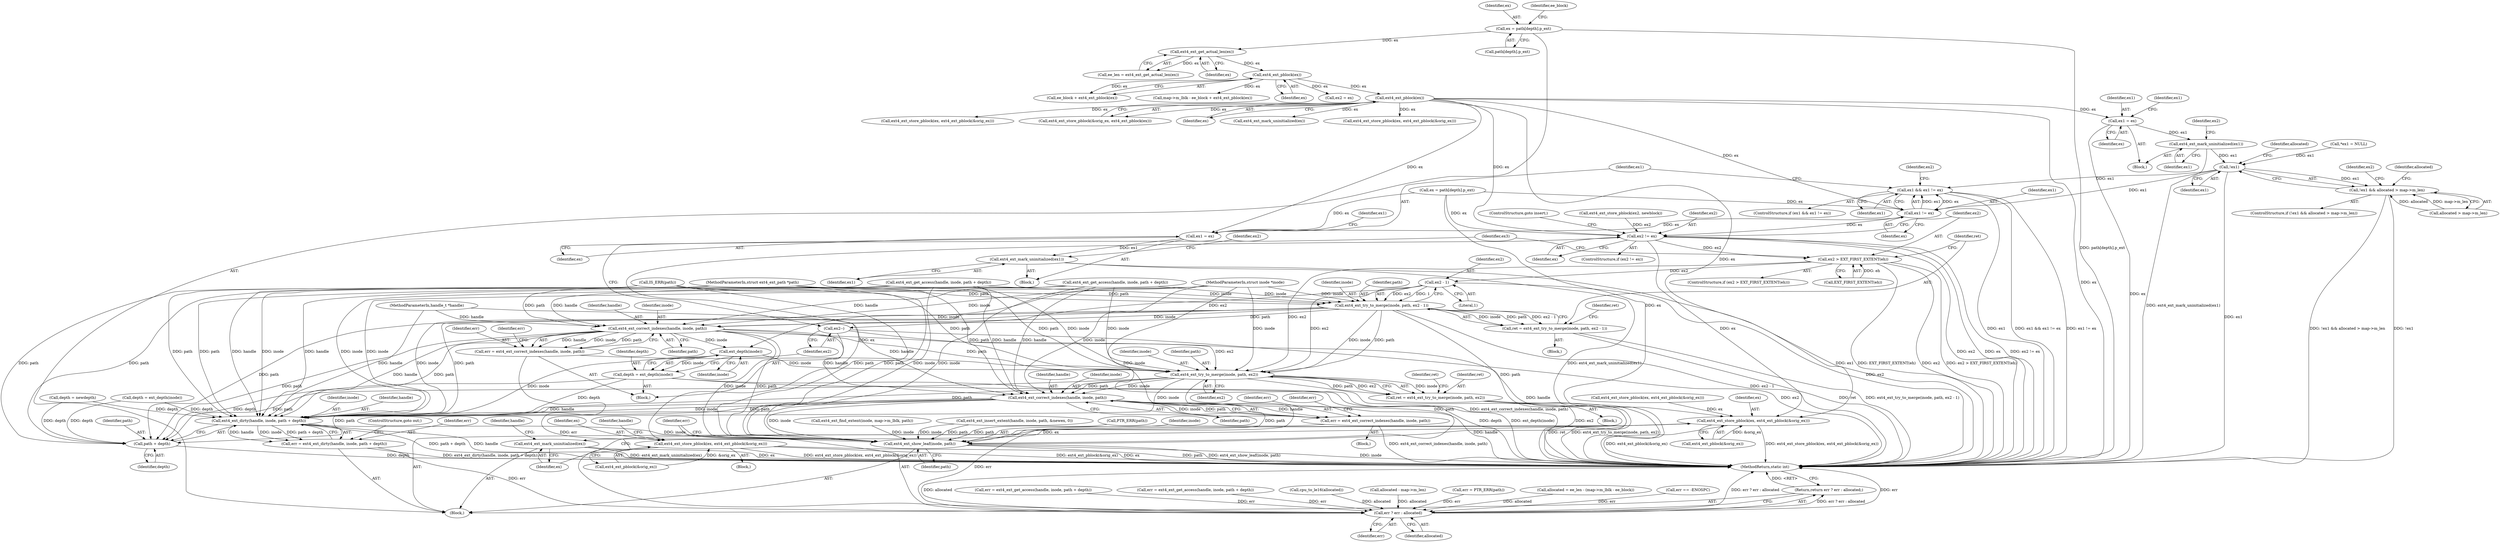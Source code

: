 digraph "1_linux_667eff35a1f56fa74ce98a0c7c29a40adc1ba4e3@pointer" {
"1000357" [label="(Call,ex1 = ex)"];
"1000285" [label="(Call,ext4_ext_pblock(ex))"];
"1000264" [label="(Call,ext4_ext_pblock(ex))"];
"1000245" [label="(Call,ext4_ext_get_actual_len(ex))"];
"1000230" [label="(Call,ex = path[depth].p_ext)"];
"1000370" [label="(Call,ext4_ext_mark_uninitialized(ex1))"];
"1000378" [label="(Call,!ex1)"];
"1000377" [label="(Call,!ex1 && allocated > map->m_len)"];
"1000799" [label="(Call,ex1 && ex1 != ex)"];
"1000801" [label="(Call,ex1 != ex)"];
"1000805" [label="(Call,ex1 = ex)"];
"1000818" [label="(Call,ext4_ext_mark_uninitialized(ex1))"];
"1000842" [label="(Call,ex2 != ex)"];
"1000847" [label="(Call,ex2 > EXT_FIRST_EXTENT(eh))"];
"1000857" [label="(Call,ex2 - 1)"];
"1000854" [label="(Call,ext4_ext_try_to_merge(inode, path, ex2 - 1))"];
"1000852" [label="(Call,ret = ext4_ext_try_to_merge(inode, path, ex2 - 1))"];
"1000865" [label="(Call,ext4_ext_correct_indexes(handle, inode, path))"];
"1000863" [label="(Call,err = ext4_ext_correct_indexes(handle, inode, path))"];
"1000972" [label="(Call,err ? err : allocated)"];
"1000971" [label="(Return,return err ? err : allocated;)"];
"1000874" [label="(Call,ext_depth(inode))"];
"1000872" [label="(Call,depth = ext_depth(inode))"];
"1000902" [label="(Call,ext4_ext_dirty(handle, inode, path + depth))"];
"1000900" [label="(Call,err = ext4_ext_dirty(handle, inode, path + depth))"];
"1000968" [label="(Call,ext4_ext_show_leaf(inode, path))"];
"1000905" [label="(Call,path + depth)"];
"1000884" [label="(Call,ext4_ext_try_to_merge(inode, path, ex2))"];
"1000882" [label="(Call,ret = ext4_ext_try_to_merge(inode, path, ex2))"];
"1000893" [label="(Call,ext4_ext_correct_indexes(handle, inode, path))"];
"1000891" [label="(Call,err = ext4_ext_correct_indexes(handle, inode, path))"];
"1000876" [label="(Call,ex2--)"];
"1000950" [label="(Call,ext4_ext_store_pblock(ex, ext4_ext_pblock(&orig_ex)))"];
"1000991" [label="(Call,ext4_ext_store_pblock(ex, ext4_ext_pblock(&orig_ex)))"];
"1000996" [label="(Call,ext4_ext_mark_uninitialized(ex))"];
"1000885" [label="(Identifier,inode)"];
"1000876" [label="(Call,ex2--)"];
"1000866" [label="(Identifier,handle)"];
"1000882" [label="(Call,ret = ext4_ext_try_to_merge(inode, path, ex2))"];
"1000852" [label="(Call,ret = ext4_ext_try_to_merge(inode, path, ex2 - 1))"];
"1000996" [label="(Call,ext4_ext_mark_uninitialized(ex))"];
"1000890" [label="(Block,)"];
"1000373" [label="(Identifier,ex2)"];
"1000859" [label="(Literal,1)"];
"1000266" [label="(Call,ex2 = ex)"];
"1000381" [label="(Identifier,allocated)"];
"1000262" [label="(Call,ee_block + ext4_ext_pblock(ex))"];
"1000371" [label="(Identifier,ex1)"];
"1000648" [label="(Call,ext4_ext_store_pblock(ex, ext4_ext_pblock(&orig_ex)))"];
"1000900" [label="(Call,err = ext4_ext_dirty(handle, inode, path + depth))"];
"1000873" [label="(Identifier,depth)"];
"1000219" [label="(Call,depth = ext_depth(inode))"];
"1000693" [label="(Call,ext4_ext_find_extent(inode, map->m_lblk, path))"];
"1000425" [label="(Call,ext4_ext_store_pblock(ex, ext4_ext_pblock(&orig_ex)))"];
"1000803" [label="(Identifier,ex)"];
"1000285" [label="(Call,ext4_ext_pblock(ex))"];
"1000231" [label="(Identifier,ex)"];
"1000819" [label="(Identifier,ex1)"];
"1000133" [label="(MethodParameterIn,struct inode *inode)"];
"1000865" [label="(Call,ext4_ext_correct_indexes(handle, inode, path))"];
"1000971" [label="(Return,return err ? err : allocated;)"];
"1000877" [label="(Identifier,ex2)"];
"1000864" [label="(Identifier,err)"];
"1000845" [label="(ControlStructure,goto insert;)"];
"1000974" [label="(Identifier,err)"];
"1000906" [label="(Identifier,path)"];
"1000230" [label="(Call,ex = path[depth].p_ext)"];
"1000892" [label="(Identifier,err)"];
"1000232" [label="(Call,path[depth].p_ext)"];
"1000132" [label="(MethodParameterIn,handle_t *handle)"];
"1000356" [label="(Block,)"];
"1000905" [label="(Call,path + depth)"];
"1000801" [label="(Call,ex1 != ex)"];
"1000950" [label="(Call,ext4_ext_store_pblock(ex, ext4_ext_pblock(&orig_ex)))"];
"1000889" [label="(Identifier,ret)"];
"1000258" [label="(Call,map->m_lblk - ee_block + ext4_ext_pblock(ex))"];
"1000862" [label="(Block,)"];
"1000282" [label="(Call,ext4_ext_store_pblock(&orig_ex, ext4_ext_pblock(ex)))"];
"1000901" [label="(Identifier,err)"];
"1000855" [label="(Identifier,inode)"];
"1000377" [label="(Call,!ex1 && allocated > map->m_len)"];
"1000715" [label="(Call,ex = path[depth].p_ext)"];
"1000883" [label="(Identifier,ret)"];
"1000891" [label="(Call,err = ext4_ext_correct_indexes(handle, inode, path))"];
"1000359" [label="(Identifier,ex)"];
"1000286" [label="(Identifier,ex)"];
"1000246" [label="(Identifier,ex)"];
"1000380" [label="(Call,allocated > map->m_len)"];
"1000387" [label="(Identifier,ex2)"];
"1000370" [label="(Call,ext4_ext_mark_uninitialized(ex1))"];
"1000847" [label="(Call,ex2 > EXT_FIRST_EXTENT(eh))"];
"1000135" [label="(MethodParameterIn,struct ext4_ext_path *path)"];
"1000294" [label="(Call,err = ext4_ext_get_access(handle, inode, path + depth))"];
"1000856" [label="(Identifier,path)"];
"1000395" [label="(Identifier,allocated)"];
"1000881" [label="(Block,)"];
"1000875" [label="(Identifier,inode)"];
"1000243" [label="(Call,ee_len = ext4_ext_get_actual_len(ex))"];
"1000880" [label="(Identifier,ex3)"];
"1000952" [label="(Call,ext4_ext_pblock(&orig_ex))"];
"1000851" [label="(Block,)"];
"1000832" [label="(Call,ext4_ext_store_pblock(ex2, newblock))"];
"1000861" [label="(Identifier,ret)"];
"1000908" [label="(ControlStructure,goto out;)"];
"1000853" [label="(Identifier,ret)"];
"1000238" [label="(Identifier,ee_block)"];
"1000854" [label="(Call,ext4_ext_try_to_merge(inode, path, ex2 - 1))"];
"1000423" [label="(Call,ext4_ext_mark_uninitialized(ex))"];
"1000991" [label="(Call,ext4_ext_store_pblock(ex, ext4_ext_pblock(&orig_ex)))"];
"1000912" [label="(Call,ext4_ext_insert_extent(handle, inode, path, &newex, 0))"];
"1000730" [label="(Call,err = ext4_ext_get_access(handle, inode, path + depth))"];
"1000804" [label="(Block,)"];
"1000896" [label="(Identifier,path)"];
"1000839" [label="(Call,cpu_to_le16(allocated))"];
"1000826" [label="(Identifier,ex2)"];
"1000874" [label="(Call,ext_depth(inode))"];
"1000904" [label="(Identifier,inode)"];
"1000907" [label="(Identifier,depth)"];
"1000898" [label="(Identifier,err)"];
"1000821" [label="(Identifier,ex2)"];
"1000705" [label="(Call,PTR_ERR(path))"];
"1000846" [label="(ControlStructure,if (ex2 > EXT_FIRST_EXTENT(eh)))"];
"1000818" [label="(Call,ext4_ext_mark_uninitialized(ex1))"];
"1000379" [label="(Identifier,ex1)"];
"1000951" [label="(Identifier,ex)"];
"1000993" [label="(Call,ext4_ext_pblock(&orig_ex))"];
"1000700" [label="(Call,IS_ERR(path))"];
"1000807" [label="(Identifier,ex)"];
"1000858" [label="(Identifier,ex2)"];
"1000264" [label="(Call,ext4_ext_pblock(ex))"];
"1001006" [label="(MethodReturn,static int)"];
"1000884" [label="(Call,ext4_ext_try_to_merge(inode, path, ex2))"];
"1000997" [label="(Identifier,ex)"];
"1000902" [label="(Call,ext4_ext_dirty(handle, inode, path + depth))"];
"1000868" [label="(Identifier,path)"];
"1000848" [label="(Identifier,ex2)"];
"1000602" [label="(Call,allocated - map->m_len)"];
"1000956" [label="(Identifier,handle)"];
"1000968" [label="(Call,ext4_ext_show_leaf(inode, path))"];
"1000703" [label="(Call,err = PTR_ERR(path))"];
"1000296" [label="(Call,ext4_ext_get_access(handle, inode, path + depth))"];
"1000265" [label="(Identifier,ex)"];
"1000357" [label="(Call,ex1 = ex)"];
"1000799" [label="(Call,ex1 && ex1 != ex)"];
"1000972" [label="(Call,err ? err : allocated)"];
"1000245" [label="(Call,ext4_ext_get_actual_len(ex))"];
"1000870" [label="(Identifier,err)"];
"1000844" [label="(Identifier,ex)"];
"1000926" [label="(Block,)"];
"1000857" [label="(Call,ex2 - 1)"];
"1000903" [label="(Identifier,handle)"];
"1000358" [label="(Identifier,ex1)"];
"1000842" [label="(Call,ex2 != ex)"];
"1000337" [label="(Call,ext4_ext_store_pblock(ex, ext4_ext_pblock(&orig_ex)))"];
"1000136" [label="(Block,)"];
"1000863" [label="(Call,err = ext4_ext_correct_indexes(handle, inode, path))"];
"1000802" [label="(Identifier,ex1)"];
"1000894" [label="(Identifier,handle)"];
"1000999" [label="(Identifier,handle)"];
"1000992" [label="(Identifier,ex)"];
"1000872" [label="(Call,depth = ext_depth(inode))"];
"1000975" [label="(Identifier,allocated)"];
"1000378" [label="(Call,!ex1)"];
"1000895" [label="(Identifier,inode)"];
"1000841" [label="(ControlStructure,if (ex2 != ex))"];
"1000969" [label="(Identifier,inode)"];
"1000798" [label="(ControlStructure,if (ex1 && ex1 != ex))"];
"1000800" [label="(Identifier,ex1)"];
"1000732" [label="(Call,ext4_ext_get_access(handle, inode, path + depth))"];
"1000886" [label="(Identifier,path)"];
"1000970" [label="(Identifier,path)"];
"1000686" [label="(Call,depth = newdepth)"];
"1000887" [label="(Identifier,ex2)"];
"1000141" [label="(Call,*ex1 = NULL)"];
"1000247" [label="(Call,allocated = ee_len - (map->m_lblk - ee_block))"];
"1000362" [label="(Identifier,ex1)"];
"1000805" [label="(Call,ex1 = ex)"];
"1000849" [label="(Call,EXT_FIRST_EXTENT(eh))"];
"1000973" [label="(Identifier,err)"];
"1000893" [label="(Call,ext4_ext_correct_indexes(handle, inode, path))"];
"1000810" [label="(Identifier,ex1)"];
"1000921" [label="(Call,err == -ENOSPC)"];
"1000806" [label="(Identifier,ex1)"];
"1000843" [label="(Identifier,ex2)"];
"1000867" [label="(Identifier,inode)"];
"1000376" [label="(ControlStructure,if (!ex1 && allocated > map->m_len))"];
"1000357" -> "1000356"  [label="AST: "];
"1000357" -> "1000359"  [label="CFG: "];
"1000358" -> "1000357"  [label="AST: "];
"1000359" -> "1000357"  [label="AST: "];
"1000362" -> "1000357"  [label="CFG: "];
"1000357" -> "1001006"  [label="DDG: ex"];
"1000285" -> "1000357"  [label="DDG: ex"];
"1000357" -> "1000370"  [label="DDG: ex1"];
"1000285" -> "1000282"  [label="AST: "];
"1000285" -> "1000286"  [label="CFG: "];
"1000286" -> "1000285"  [label="AST: "];
"1000282" -> "1000285"  [label="CFG: "];
"1000285" -> "1001006"  [label="DDG: ex"];
"1000285" -> "1000282"  [label="DDG: ex"];
"1000264" -> "1000285"  [label="DDG: ex"];
"1000285" -> "1000337"  [label="DDG: ex"];
"1000285" -> "1000423"  [label="DDG: ex"];
"1000285" -> "1000648"  [label="DDG: ex"];
"1000285" -> "1000801"  [label="DDG: ex"];
"1000285" -> "1000805"  [label="DDG: ex"];
"1000285" -> "1000842"  [label="DDG: ex"];
"1000285" -> "1000991"  [label="DDG: ex"];
"1000264" -> "1000262"  [label="AST: "];
"1000264" -> "1000265"  [label="CFG: "];
"1000265" -> "1000264"  [label="AST: "];
"1000262" -> "1000264"  [label="CFG: "];
"1000264" -> "1000258"  [label="DDG: ex"];
"1000264" -> "1000262"  [label="DDG: ex"];
"1000245" -> "1000264"  [label="DDG: ex"];
"1000264" -> "1000266"  [label="DDG: ex"];
"1000245" -> "1000243"  [label="AST: "];
"1000245" -> "1000246"  [label="CFG: "];
"1000246" -> "1000245"  [label="AST: "];
"1000243" -> "1000245"  [label="CFG: "];
"1000245" -> "1000243"  [label="DDG: ex"];
"1000230" -> "1000245"  [label="DDG: ex"];
"1000230" -> "1000136"  [label="AST: "];
"1000230" -> "1000232"  [label="CFG: "];
"1000231" -> "1000230"  [label="AST: "];
"1000232" -> "1000230"  [label="AST: "];
"1000238" -> "1000230"  [label="CFG: "];
"1000230" -> "1001006"  [label="DDG: path[depth].p_ext"];
"1000370" -> "1000356"  [label="AST: "];
"1000370" -> "1000371"  [label="CFG: "];
"1000371" -> "1000370"  [label="AST: "];
"1000373" -> "1000370"  [label="CFG: "];
"1000370" -> "1001006"  [label="DDG: ext4_ext_mark_uninitialized(ex1)"];
"1000370" -> "1000378"  [label="DDG: ex1"];
"1000378" -> "1000377"  [label="AST: "];
"1000378" -> "1000379"  [label="CFG: "];
"1000379" -> "1000378"  [label="AST: "];
"1000381" -> "1000378"  [label="CFG: "];
"1000377" -> "1000378"  [label="CFG: "];
"1000378" -> "1001006"  [label="DDG: ex1"];
"1000378" -> "1000377"  [label="DDG: ex1"];
"1000141" -> "1000378"  [label="DDG: ex1"];
"1000378" -> "1000799"  [label="DDG: ex1"];
"1000378" -> "1000801"  [label="DDG: ex1"];
"1000377" -> "1000376"  [label="AST: "];
"1000377" -> "1000380"  [label="CFG: "];
"1000380" -> "1000377"  [label="AST: "];
"1000387" -> "1000377"  [label="CFG: "];
"1000395" -> "1000377"  [label="CFG: "];
"1000377" -> "1001006"  [label="DDG: !ex1 && allocated > map->m_len"];
"1000377" -> "1001006"  [label="DDG: !ex1"];
"1000380" -> "1000377"  [label="DDG: allocated"];
"1000380" -> "1000377"  [label="DDG: map->m_len"];
"1000799" -> "1000798"  [label="AST: "];
"1000799" -> "1000800"  [label="CFG: "];
"1000799" -> "1000801"  [label="CFG: "];
"1000800" -> "1000799"  [label="AST: "];
"1000801" -> "1000799"  [label="AST: "];
"1000806" -> "1000799"  [label="CFG: "];
"1000826" -> "1000799"  [label="CFG: "];
"1000799" -> "1001006"  [label="DDG: ex1"];
"1000799" -> "1001006"  [label="DDG: ex1 && ex1 != ex"];
"1000799" -> "1001006"  [label="DDG: ex1 != ex"];
"1000801" -> "1000799"  [label="DDG: ex1"];
"1000801" -> "1000799"  [label="DDG: ex"];
"1000801" -> "1000803"  [label="CFG: "];
"1000802" -> "1000801"  [label="AST: "];
"1000803" -> "1000801"  [label="AST: "];
"1000715" -> "1000801"  [label="DDG: ex"];
"1000801" -> "1000805"  [label="DDG: ex"];
"1000801" -> "1000842"  [label="DDG: ex"];
"1000805" -> "1000804"  [label="AST: "];
"1000805" -> "1000807"  [label="CFG: "];
"1000806" -> "1000805"  [label="AST: "];
"1000807" -> "1000805"  [label="AST: "];
"1000810" -> "1000805"  [label="CFG: "];
"1000715" -> "1000805"  [label="DDG: ex"];
"1000805" -> "1000818"  [label="DDG: ex1"];
"1000818" -> "1000804"  [label="AST: "];
"1000818" -> "1000819"  [label="CFG: "];
"1000819" -> "1000818"  [label="AST: "];
"1000821" -> "1000818"  [label="CFG: "];
"1000818" -> "1001006"  [label="DDG: ext4_ext_mark_uninitialized(ex1)"];
"1000818" -> "1001006"  [label="DDG: ex1"];
"1000842" -> "1000841"  [label="AST: "];
"1000842" -> "1000844"  [label="CFG: "];
"1000843" -> "1000842"  [label="AST: "];
"1000844" -> "1000842"  [label="AST: "];
"1000845" -> "1000842"  [label="CFG: "];
"1000848" -> "1000842"  [label="CFG: "];
"1000842" -> "1001006"  [label="DDG: ex2"];
"1000842" -> "1001006"  [label="DDG: ex"];
"1000842" -> "1001006"  [label="DDG: ex2 != ex"];
"1000832" -> "1000842"  [label="DDG: ex2"];
"1000715" -> "1000842"  [label="DDG: ex"];
"1000842" -> "1000847"  [label="DDG: ex2"];
"1000842" -> "1000950"  [label="DDG: ex"];
"1000842" -> "1000991"  [label="DDG: ex"];
"1000847" -> "1000846"  [label="AST: "];
"1000847" -> "1000849"  [label="CFG: "];
"1000848" -> "1000847"  [label="AST: "];
"1000849" -> "1000847"  [label="AST: "];
"1000853" -> "1000847"  [label="CFG: "];
"1000880" -> "1000847"  [label="CFG: "];
"1000847" -> "1001006"  [label="DDG: EXT_FIRST_EXTENT(eh)"];
"1000847" -> "1001006"  [label="DDG: ex2"];
"1000847" -> "1001006"  [label="DDG: ex2 > EXT_FIRST_EXTENT(eh)"];
"1000849" -> "1000847"  [label="DDG: eh"];
"1000847" -> "1000857"  [label="DDG: ex2"];
"1000847" -> "1000884"  [label="DDG: ex2"];
"1000857" -> "1000854"  [label="AST: "];
"1000857" -> "1000859"  [label="CFG: "];
"1000858" -> "1000857"  [label="AST: "];
"1000859" -> "1000857"  [label="AST: "];
"1000854" -> "1000857"  [label="CFG: "];
"1000857" -> "1001006"  [label="DDG: ex2"];
"1000857" -> "1000854"  [label="DDG: ex2"];
"1000857" -> "1000854"  [label="DDG: 1"];
"1000857" -> "1000876"  [label="DDG: ex2"];
"1000857" -> "1000884"  [label="DDG: ex2"];
"1000854" -> "1000852"  [label="AST: "];
"1000855" -> "1000854"  [label="AST: "];
"1000856" -> "1000854"  [label="AST: "];
"1000852" -> "1000854"  [label="CFG: "];
"1000854" -> "1001006"  [label="DDG: ex2 - 1"];
"1000854" -> "1000852"  [label="DDG: inode"];
"1000854" -> "1000852"  [label="DDG: path"];
"1000854" -> "1000852"  [label="DDG: ex2 - 1"];
"1000296" -> "1000854"  [label="DDG: inode"];
"1000732" -> "1000854"  [label="DDG: inode"];
"1000133" -> "1000854"  [label="DDG: inode"];
"1000135" -> "1000854"  [label="DDG: path"];
"1000700" -> "1000854"  [label="DDG: path"];
"1000854" -> "1000865"  [label="DDG: inode"];
"1000854" -> "1000865"  [label="DDG: path"];
"1000854" -> "1000884"  [label="DDG: inode"];
"1000854" -> "1000884"  [label="DDG: path"];
"1000854" -> "1000902"  [label="DDG: inode"];
"1000854" -> "1000902"  [label="DDG: path"];
"1000854" -> "1000905"  [label="DDG: path"];
"1000854" -> "1000968"  [label="DDG: path"];
"1000852" -> "1000851"  [label="AST: "];
"1000853" -> "1000852"  [label="AST: "];
"1000861" -> "1000852"  [label="CFG: "];
"1000852" -> "1001006"  [label="DDG: ret"];
"1000852" -> "1001006"  [label="DDG: ext4_ext_try_to_merge(inode, path, ex2 - 1)"];
"1000865" -> "1000863"  [label="AST: "];
"1000865" -> "1000868"  [label="CFG: "];
"1000866" -> "1000865"  [label="AST: "];
"1000867" -> "1000865"  [label="AST: "];
"1000868" -> "1000865"  [label="AST: "];
"1000863" -> "1000865"  [label="CFG: "];
"1000865" -> "1001006"  [label="DDG: handle"];
"1000865" -> "1000863"  [label="DDG: handle"];
"1000865" -> "1000863"  [label="DDG: inode"];
"1000865" -> "1000863"  [label="DDG: path"];
"1000296" -> "1000865"  [label="DDG: handle"];
"1000732" -> "1000865"  [label="DDG: handle"];
"1000132" -> "1000865"  [label="DDG: handle"];
"1000133" -> "1000865"  [label="DDG: inode"];
"1000135" -> "1000865"  [label="DDG: path"];
"1000865" -> "1000874"  [label="DDG: inode"];
"1000865" -> "1000884"  [label="DDG: path"];
"1000865" -> "1000893"  [label="DDG: handle"];
"1000865" -> "1000902"  [label="DDG: handle"];
"1000865" -> "1000902"  [label="DDG: path"];
"1000865" -> "1000905"  [label="DDG: path"];
"1000865" -> "1000968"  [label="DDG: inode"];
"1000865" -> "1000968"  [label="DDG: path"];
"1000863" -> "1000862"  [label="AST: "];
"1000864" -> "1000863"  [label="AST: "];
"1000870" -> "1000863"  [label="CFG: "];
"1000863" -> "1001006"  [label="DDG: ext4_ext_correct_indexes(handle, inode, path)"];
"1000863" -> "1000972"  [label="DDG: err"];
"1000972" -> "1000971"  [label="AST: "];
"1000972" -> "1000974"  [label="CFG: "];
"1000972" -> "1000975"  [label="CFG: "];
"1000973" -> "1000972"  [label="AST: "];
"1000974" -> "1000972"  [label="AST: "];
"1000975" -> "1000972"  [label="AST: "];
"1000971" -> "1000972"  [label="CFG: "];
"1000972" -> "1001006"  [label="DDG: err ? err : allocated"];
"1000972" -> "1001006"  [label="DDG: err"];
"1000972" -> "1001006"  [label="DDG: allocated"];
"1000972" -> "1000971"  [label="DDG: err ? err : allocated"];
"1000891" -> "1000972"  [label="DDG: err"];
"1000730" -> "1000972"  [label="DDG: err"];
"1000294" -> "1000972"  [label="DDG: err"];
"1000703" -> "1000972"  [label="DDG: err"];
"1000921" -> "1000972"  [label="DDG: err"];
"1000900" -> "1000972"  [label="DDG: err"];
"1000247" -> "1000972"  [label="DDG: allocated"];
"1000602" -> "1000972"  [label="DDG: allocated"];
"1000839" -> "1000972"  [label="DDG: allocated"];
"1000971" -> "1000136"  [label="AST: "];
"1001006" -> "1000971"  [label="CFG: "];
"1000971" -> "1001006"  [label="DDG: <RET>"];
"1000874" -> "1000872"  [label="AST: "];
"1000874" -> "1000875"  [label="CFG: "];
"1000875" -> "1000874"  [label="AST: "];
"1000872" -> "1000874"  [label="CFG: "];
"1000874" -> "1000872"  [label="DDG: inode"];
"1000133" -> "1000874"  [label="DDG: inode"];
"1000874" -> "1000884"  [label="DDG: inode"];
"1000874" -> "1000902"  [label="DDG: inode"];
"1000872" -> "1000862"  [label="AST: "];
"1000873" -> "1000872"  [label="AST: "];
"1000877" -> "1000872"  [label="CFG: "];
"1000872" -> "1001006"  [label="DDG: ext_depth(inode)"];
"1000872" -> "1001006"  [label="DDG: depth"];
"1000872" -> "1000902"  [label="DDG: depth"];
"1000872" -> "1000905"  [label="DDG: depth"];
"1000902" -> "1000900"  [label="AST: "];
"1000902" -> "1000905"  [label="CFG: "];
"1000903" -> "1000902"  [label="AST: "];
"1000904" -> "1000902"  [label="AST: "];
"1000905" -> "1000902"  [label="AST: "];
"1000900" -> "1000902"  [label="CFG: "];
"1000902" -> "1001006"  [label="DDG: path + depth"];
"1000902" -> "1001006"  [label="DDG: handle"];
"1000902" -> "1000900"  [label="DDG: handle"];
"1000902" -> "1000900"  [label="DDG: inode"];
"1000902" -> "1000900"  [label="DDG: path + depth"];
"1000893" -> "1000902"  [label="DDG: handle"];
"1000893" -> "1000902"  [label="DDG: inode"];
"1000893" -> "1000902"  [label="DDG: path"];
"1000296" -> "1000902"  [label="DDG: handle"];
"1000296" -> "1000902"  [label="DDG: inode"];
"1000732" -> "1000902"  [label="DDG: handle"];
"1000732" -> "1000902"  [label="DDG: inode"];
"1000132" -> "1000902"  [label="DDG: handle"];
"1000884" -> "1000902"  [label="DDG: inode"];
"1000884" -> "1000902"  [label="DDG: path"];
"1000133" -> "1000902"  [label="DDG: inode"];
"1000135" -> "1000902"  [label="DDG: path"];
"1000700" -> "1000902"  [label="DDG: path"];
"1000219" -> "1000902"  [label="DDG: depth"];
"1000686" -> "1000902"  [label="DDG: depth"];
"1000902" -> "1000968"  [label="DDG: inode"];
"1000900" -> "1000136"  [label="AST: "];
"1000901" -> "1000900"  [label="AST: "];
"1000908" -> "1000900"  [label="CFG: "];
"1000900" -> "1001006"  [label="DDG: ext4_ext_dirty(handle, inode, path + depth)"];
"1000968" -> "1000136"  [label="AST: "];
"1000968" -> "1000970"  [label="CFG: "];
"1000969" -> "1000968"  [label="AST: "];
"1000970" -> "1000968"  [label="AST: "];
"1000973" -> "1000968"  [label="CFG: "];
"1000968" -> "1001006"  [label="DDG: inode"];
"1000968" -> "1001006"  [label="DDG: path"];
"1000968" -> "1001006"  [label="DDG: ext4_ext_show_leaf(inode, path)"];
"1000296" -> "1000968"  [label="DDG: inode"];
"1000732" -> "1000968"  [label="DDG: inode"];
"1000893" -> "1000968"  [label="DDG: inode"];
"1000893" -> "1000968"  [label="DDG: path"];
"1000693" -> "1000968"  [label="DDG: inode"];
"1000912" -> "1000968"  [label="DDG: inode"];
"1000912" -> "1000968"  [label="DDG: path"];
"1000133" -> "1000968"  [label="DDG: inode"];
"1000705" -> "1000968"  [label="DDG: path"];
"1000135" -> "1000968"  [label="DDG: path"];
"1000884" -> "1000968"  [label="DDG: path"];
"1000700" -> "1000968"  [label="DDG: path"];
"1000905" -> "1000907"  [label="CFG: "];
"1000906" -> "1000905"  [label="AST: "];
"1000907" -> "1000905"  [label="AST: "];
"1000905" -> "1001006"  [label="DDG: depth"];
"1000884" -> "1000905"  [label="DDG: path"];
"1000893" -> "1000905"  [label="DDG: path"];
"1000135" -> "1000905"  [label="DDG: path"];
"1000700" -> "1000905"  [label="DDG: path"];
"1000219" -> "1000905"  [label="DDG: depth"];
"1000686" -> "1000905"  [label="DDG: depth"];
"1000884" -> "1000882"  [label="AST: "];
"1000884" -> "1000887"  [label="CFG: "];
"1000885" -> "1000884"  [label="AST: "];
"1000886" -> "1000884"  [label="AST: "];
"1000887" -> "1000884"  [label="AST: "];
"1000882" -> "1000884"  [label="CFG: "];
"1000884" -> "1001006"  [label="DDG: ex2"];
"1000884" -> "1000882"  [label="DDG: inode"];
"1000884" -> "1000882"  [label="DDG: path"];
"1000884" -> "1000882"  [label="DDG: ex2"];
"1000296" -> "1000884"  [label="DDG: inode"];
"1000732" -> "1000884"  [label="DDG: inode"];
"1000133" -> "1000884"  [label="DDG: inode"];
"1000135" -> "1000884"  [label="DDG: path"];
"1000700" -> "1000884"  [label="DDG: path"];
"1000876" -> "1000884"  [label="DDG: ex2"];
"1000884" -> "1000893"  [label="DDG: inode"];
"1000884" -> "1000893"  [label="DDG: path"];
"1000882" -> "1000881"  [label="AST: "];
"1000883" -> "1000882"  [label="AST: "];
"1000889" -> "1000882"  [label="CFG: "];
"1000882" -> "1001006"  [label="DDG: ret"];
"1000882" -> "1001006"  [label="DDG: ext4_ext_try_to_merge(inode, path, ex2)"];
"1000893" -> "1000891"  [label="AST: "];
"1000893" -> "1000896"  [label="CFG: "];
"1000894" -> "1000893"  [label="AST: "];
"1000895" -> "1000893"  [label="AST: "];
"1000896" -> "1000893"  [label="AST: "];
"1000891" -> "1000893"  [label="CFG: "];
"1000893" -> "1001006"  [label="DDG: handle"];
"1000893" -> "1000891"  [label="DDG: handle"];
"1000893" -> "1000891"  [label="DDG: inode"];
"1000893" -> "1000891"  [label="DDG: path"];
"1000296" -> "1000893"  [label="DDG: handle"];
"1000732" -> "1000893"  [label="DDG: handle"];
"1000132" -> "1000893"  [label="DDG: handle"];
"1000133" -> "1000893"  [label="DDG: inode"];
"1000135" -> "1000893"  [label="DDG: path"];
"1000891" -> "1000890"  [label="AST: "];
"1000892" -> "1000891"  [label="AST: "];
"1000898" -> "1000891"  [label="CFG: "];
"1000891" -> "1001006"  [label="DDG: ext4_ext_correct_indexes(handle, inode, path)"];
"1000876" -> "1000862"  [label="AST: "];
"1000876" -> "1000877"  [label="CFG: "];
"1000877" -> "1000876"  [label="AST: "];
"1000880" -> "1000876"  [label="CFG: "];
"1000876" -> "1001006"  [label="DDG: ex2"];
"1000950" -> "1000926"  [label="AST: "];
"1000950" -> "1000952"  [label="CFG: "];
"1000951" -> "1000950"  [label="AST: "];
"1000952" -> "1000950"  [label="AST: "];
"1000956" -> "1000950"  [label="CFG: "];
"1000950" -> "1001006"  [label="DDG: ext4_ext_store_pblock(ex, ext4_ext_pblock(&orig_ex))"];
"1000950" -> "1001006"  [label="DDG: ext4_ext_pblock(&orig_ex)"];
"1000950" -> "1001006"  [label="DDG: ex"];
"1000952" -> "1000950"  [label="DDG: &orig_ex"];
"1000991" -> "1000136"  [label="AST: "];
"1000991" -> "1000993"  [label="CFG: "];
"1000992" -> "1000991"  [label="AST: "];
"1000993" -> "1000991"  [label="AST: "];
"1000997" -> "1000991"  [label="CFG: "];
"1000991" -> "1001006"  [label="DDG: ext4_ext_pblock(&orig_ex)"];
"1000991" -> "1001006"  [label="DDG: ext4_ext_store_pblock(ex, ext4_ext_pblock(&orig_ex))"];
"1000715" -> "1000991"  [label="DDG: ex"];
"1000425" -> "1000991"  [label="DDG: ex"];
"1000993" -> "1000991"  [label="DDG: &orig_ex"];
"1000991" -> "1000996"  [label="DDG: ex"];
"1000996" -> "1000136"  [label="AST: "];
"1000996" -> "1000997"  [label="CFG: "];
"1000997" -> "1000996"  [label="AST: "];
"1000999" -> "1000996"  [label="CFG: "];
"1000996" -> "1001006"  [label="DDG: ext4_ext_mark_uninitialized(ex)"];
"1000996" -> "1001006"  [label="DDG: ex"];
}
